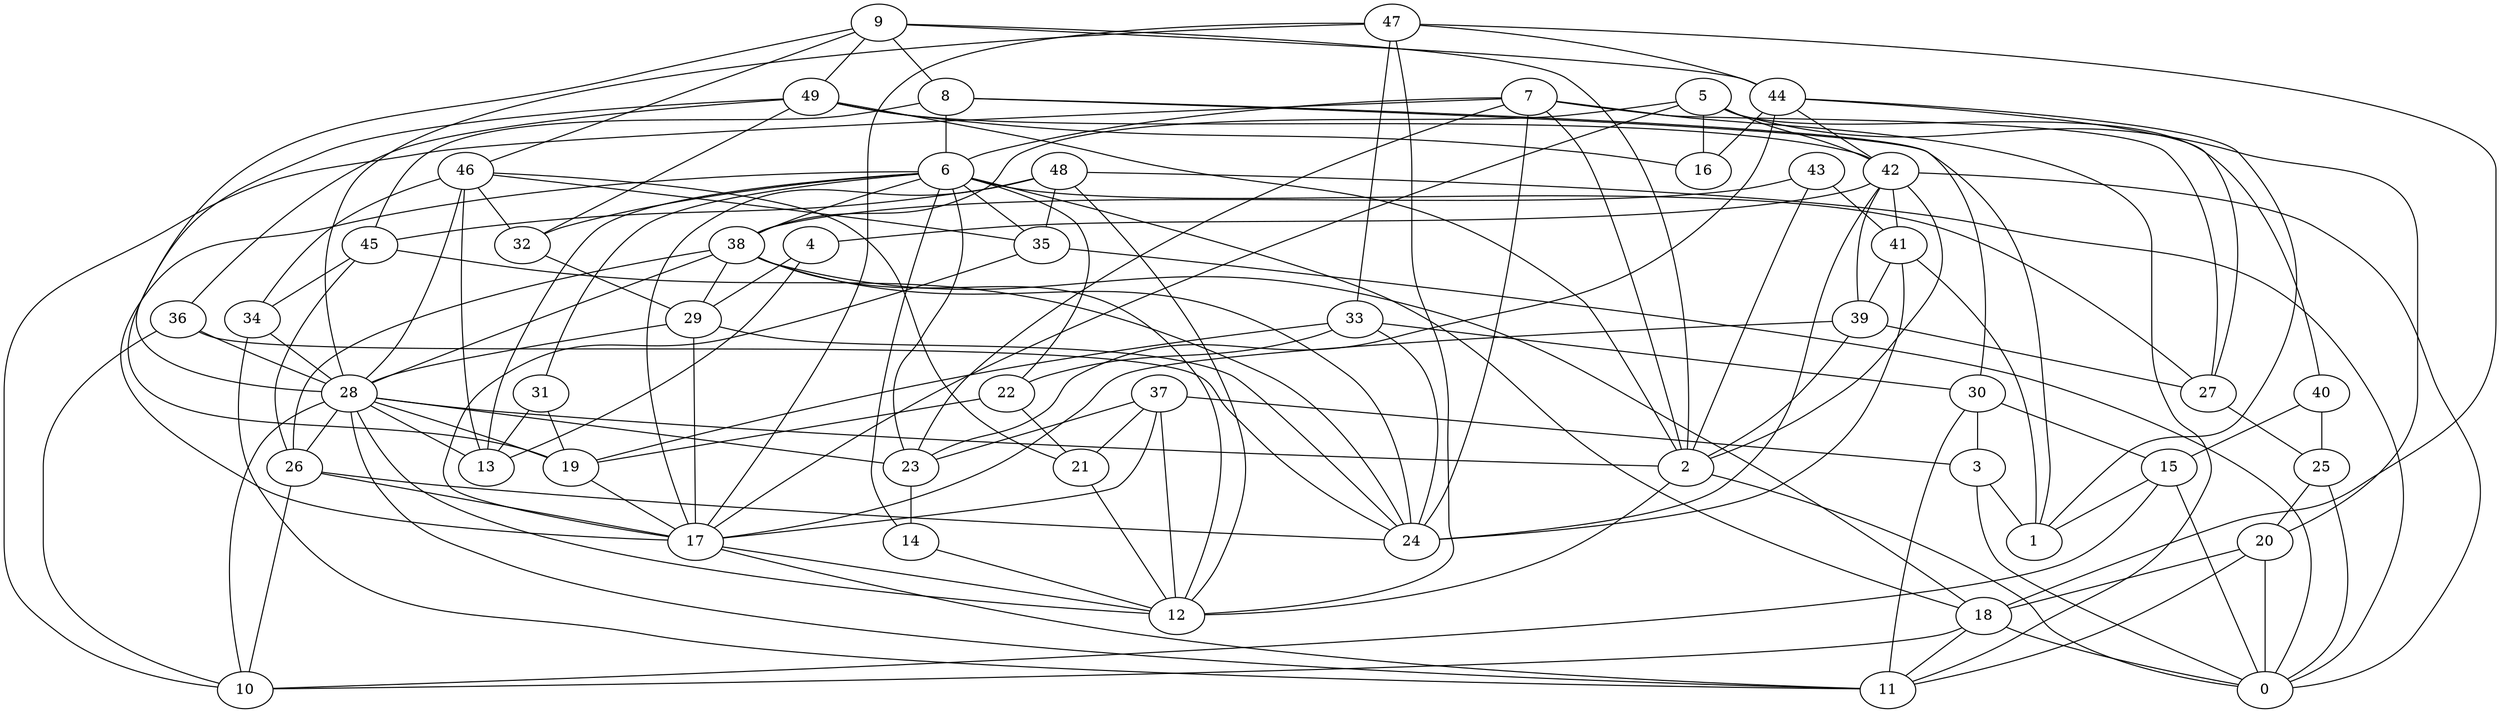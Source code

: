 digraph GG_graph {

subgraph G_graph {
edge [color = black]
"37" -> "12" [dir = none]
"37" -> "3" [dir = none]
"37" -> "21" [dir = none]
"37" -> "23" [dir = none]
"37" -> "17" [dir = none]
"31" -> "19" [dir = none]
"31" -> "13" [dir = none]
"4" -> "29" [dir = none]
"4" -> "13" [dir = none]
"43" -> "2" [dir = none]
"43" -> "38" [dir = none]
"43" -> "41" [dir = none]
"29" -> "24" [dir = none]
"29" -> "28" [dir = none]
"29" -> "17" [dir = none]
"8" -> "1" [dir = none]
"8" -> "30" [dir = none]
"8" -> "45" [dir = none]
"8" -> "6" [dir = none]
"15" -> "1" [dir = none]
"15" -> "0" [dir = none]
"15" -> "10" [dir = none]
"36" -> "24" [dir = none]
"36" -> "10" [dir = none]
"36" -> "28" [dir = none]
"18" -> "11" [dir = none]
"18" -> "10" [dir = none]
"18" -> "0" [dir = none]
"25" -> "20" [dir = none]
"25" -> "0" [dir = none]
"2" -> "0" [dir = none]
"2" -> "12" [dir = none]
"38" -> "24" [dir = none]
"38" -> "26" [dir = none]
"38" -> "28" [dir = none]
"38" -> "12" [dir = none]
"38" -> "29" [dir = none]
"41" -> "1" [dir = none]
"41" -> "39" [dir = none]
"28" -> "23" [dir = none]
"28" -> "12" [dir = none]
"28" -> "26" [dir = none]
"28" -> "2" [dir = none]
"28" -> "19" [dir = none]
"28" -> "11" [dir = none]
"28" -> "10" [dir = none]
"28" -> "13" [dir = none]
"46" -> "13" [dir = none]
"46" -> "21" [dir = none]
"46" -> "34" [dir = none]
"46" -> "35" [dir = none]
"46" -> "32" [dir = none]
"46" -> "28" [dir = none]
"7" -> "27" [dir = none]
"7" -> "6" [dir = none]
"7" -> "24" [dir = none]
"7" -> "11" [dir = none]
"7" -> "2" [dir = none]
"7" -> "23" [dir = none]
"7" -> "10" [dir = none]
"49" -> "19" [dir = none]
"49" -> "2" [dir = none]
"49" -> "36" [dir = none]
"49" -> "42" [dir = none]
"49" -> "32" [dir = none]
"49" -> "16" [dir = none]
"42" -> "2" [dir = none]
"42" -> "24" [dir = none]
"42" -> "41" [dir = none]
"42" -> "4" [dir = none]
"42" -> "39" [dir = none]
"42" -> "0" [dir = none]
"19" -> "17" [dir = none]
"33" -> "19" [dir = none]
"33" -> "24" [dir = none]
"33" -> "22" [dir = none]
"33" -> "30" [dir = none]
"30" -> "15" [dir = none]
"30" -> "11" [dir = none]
"30" -> "3" [dir = none]
"3" -> "0" [dir = none]
"3" -> "1" [dir = none]
"6" -> "13" [dir = none]
"6" -> "17" [dir = none]
"6" -> "27" [dir = none]
"6" -> "31" [dir = none]
"6" -> "14" [dir = none]
"6" -> "38" [dir = none]
"6" -> "32" [dir = none]
"6" -> "18" [dir = none]
"6" -> "22" [dir = none]
"6" -> "23" [dir = none]
"6" -> "35" [dir = none]
"45" -> "24" [dir = none]
"45" -> "34" [dir = none]
"45" -> "26" [dir = none]
"32" -> "29" [dir = none]
"26" -> "17" [dir = none]
"26" -> "10" [dir = none]
"26" -> "24" [dir = none]
"22" -> "21" [dir = none]
"22" -> "19" [dir = none]
"9" -> "49" [dir = none]
"9" -> "28" [dir = none]
"9" -> "8" [dir = none]
"9" -> "44" [dir = none]
"9" -> "46" [dir = none]
"9" -> "2" [dir = none]
"44" -> "16" [dir = none]
"44" -> "1" [dir = none]
"44" -> "42" [dir = none]
"44" -> "27" [dir = none]
"44" -> "23" [dir = none]
"27" -> "25" [dir = none]
"35" -> "0" [dir = none]
"35" -> "17" [dir = none]
"48" -> "0" [dir = none]
"48" -> "12" [dir = none]
"48" -> "45" [dir = none]
"48" -> "35" [dir = none]
"39" -> "2" [dir = none]
"39" -> "27" [dir = none]
"39" -> "17" [dir = none]
"21" -> "12" [dir = none]
"23" -> "14" [dir = none]
"14" -> "12" [dir = none]
"34" -> "28" [dir = none]
"34" -> "11" [dir = none]
"5" -> "17" [dir = none]
"5" -> "16" [dir = none]
"5" -> "40" [dir = none]
"5" -> "20" [dir = none]
"5" -> "42" [dir = none]
"5" -> "38" [dir = none]
"20" -> "11" [dir = none]
"20" -> "0" [dir = none]
"20" -> "18" [dir = none]
"17" -> "12" [dir = none]
"17" -> "11" [dir = none]
"40" -> "15" [dir = none]
"40" -> "25" [dir = none]
"47" -> "44" [dir = none]
"47" -> "33" [dir = none]
"47" -> "12" [dir = none]
"47" -> "18" [dir = none]
"47" -> "17" [dir = none]
"47" -> "28" [dir = none]
"48" -> "17" [dir = none]
"38" -> "18" [dir = none]
"41" -> "24" [dir = none]
}

}
